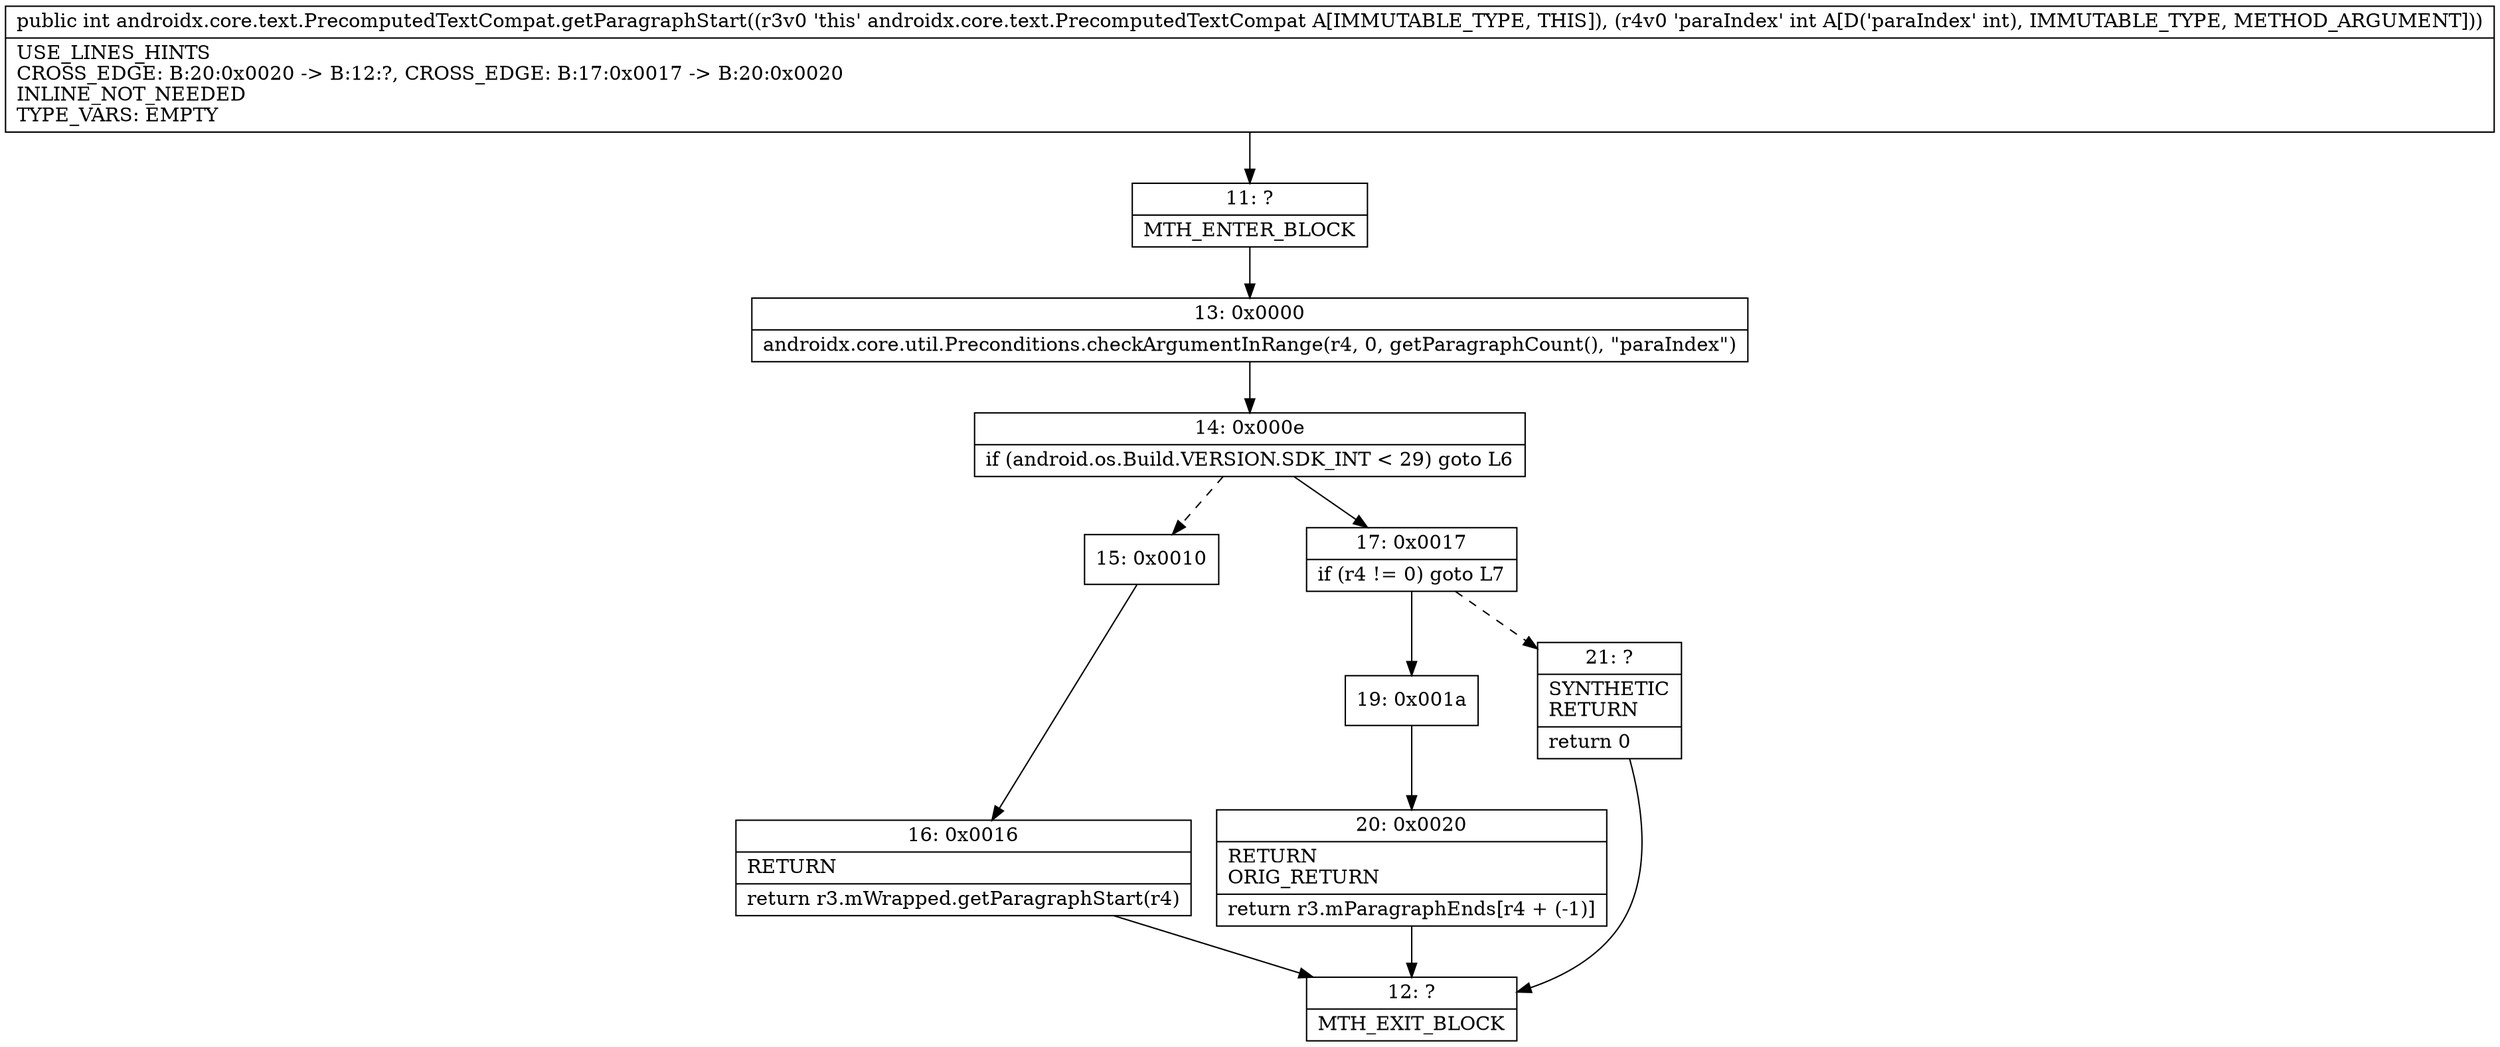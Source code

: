 digraph "CFG forandroidx.core.text.PrecomputedTextCompat.getParagraphStart(I)I" {
Node_11 [shape=record,label="{11\:\ ?|MTH_ENTER_BLOCK\l}"];
Node_13 [shape=record,label="{13\:\ 0x0000|androidx.core.util.Preconditions.checkArgumentInRange(r4, 0, getParagraphCount(), \"paraIndex\")\l}"];
Node_14 [shape=record,label="{14\:\ 0x000e|if (android.os.Build.VERSION.SDK_INT \< 29) goto L6\l}"];
Node_15 [shape=record,label="{15\:\ 0x0010}"];
Node_16 [shape=record,label="{16\:\ 0x0016|RETURN\l|return r3.mWrapped.getParagraphStart(r4)\l}"];
Node_12 [shape=record,label="{12\:\ ?|MTH_EXIT_BLOCK\l}"];
Node_17 [shape=record,label="{17\:\ 0x0017|if (r4 != 0) goto L7\l}"];
Node_19 [shape=record,label="{19\:\ 0x001a}"];
Node_20 [shape=record,label="{20\:\ 0x0020|RETURN\lORIG_RETURN\l|return r3.mParagraphEnds[r4 + (\-1)]\l}"];
Node_21 [shape=record,label="{21\:\ ?|SYNTHETIC\lRETURN\l|return 0\l}"];
MethodNode[shape=record,label="{public int androidx.core.text.PrecomputedTextCompat.getParagraphStart((r3v0 'this' androidx.core.text.PrecomputedTextCompat A[IMMUTABLE_TYPE, THIS]), (r4v0 'paraIndex' int A[D('paraIndex' int), IMMUTABLE_TYPE, METHOD_ARGUMENT]))  | USE_LINES_HINTS\lCROSS_EDGE: B:20:0x0020 \-\> B:12:?, CROSS_EDGE: B:17:0x0017 \-\> B:20:0x0020\lINLINE_NOT_NEEDED\lTYPE_VARS: EMPTY\l}"];
MethodNode -> Node_11;Node_11 -> Node_13;
Node_13 -> Node_14;
Node_14 -> Node_15[style=dashed];
Node_14 -> Node_17;
Node_15 -> Node_16;
Node_16 -> Node_12;
Node_17 -> Node_19;
Node_17 -> Node_21[style=dashed];
Node_19 -> Node_20;
Node_20 -> Node_12;
Node_21 -> Node_12;
}

